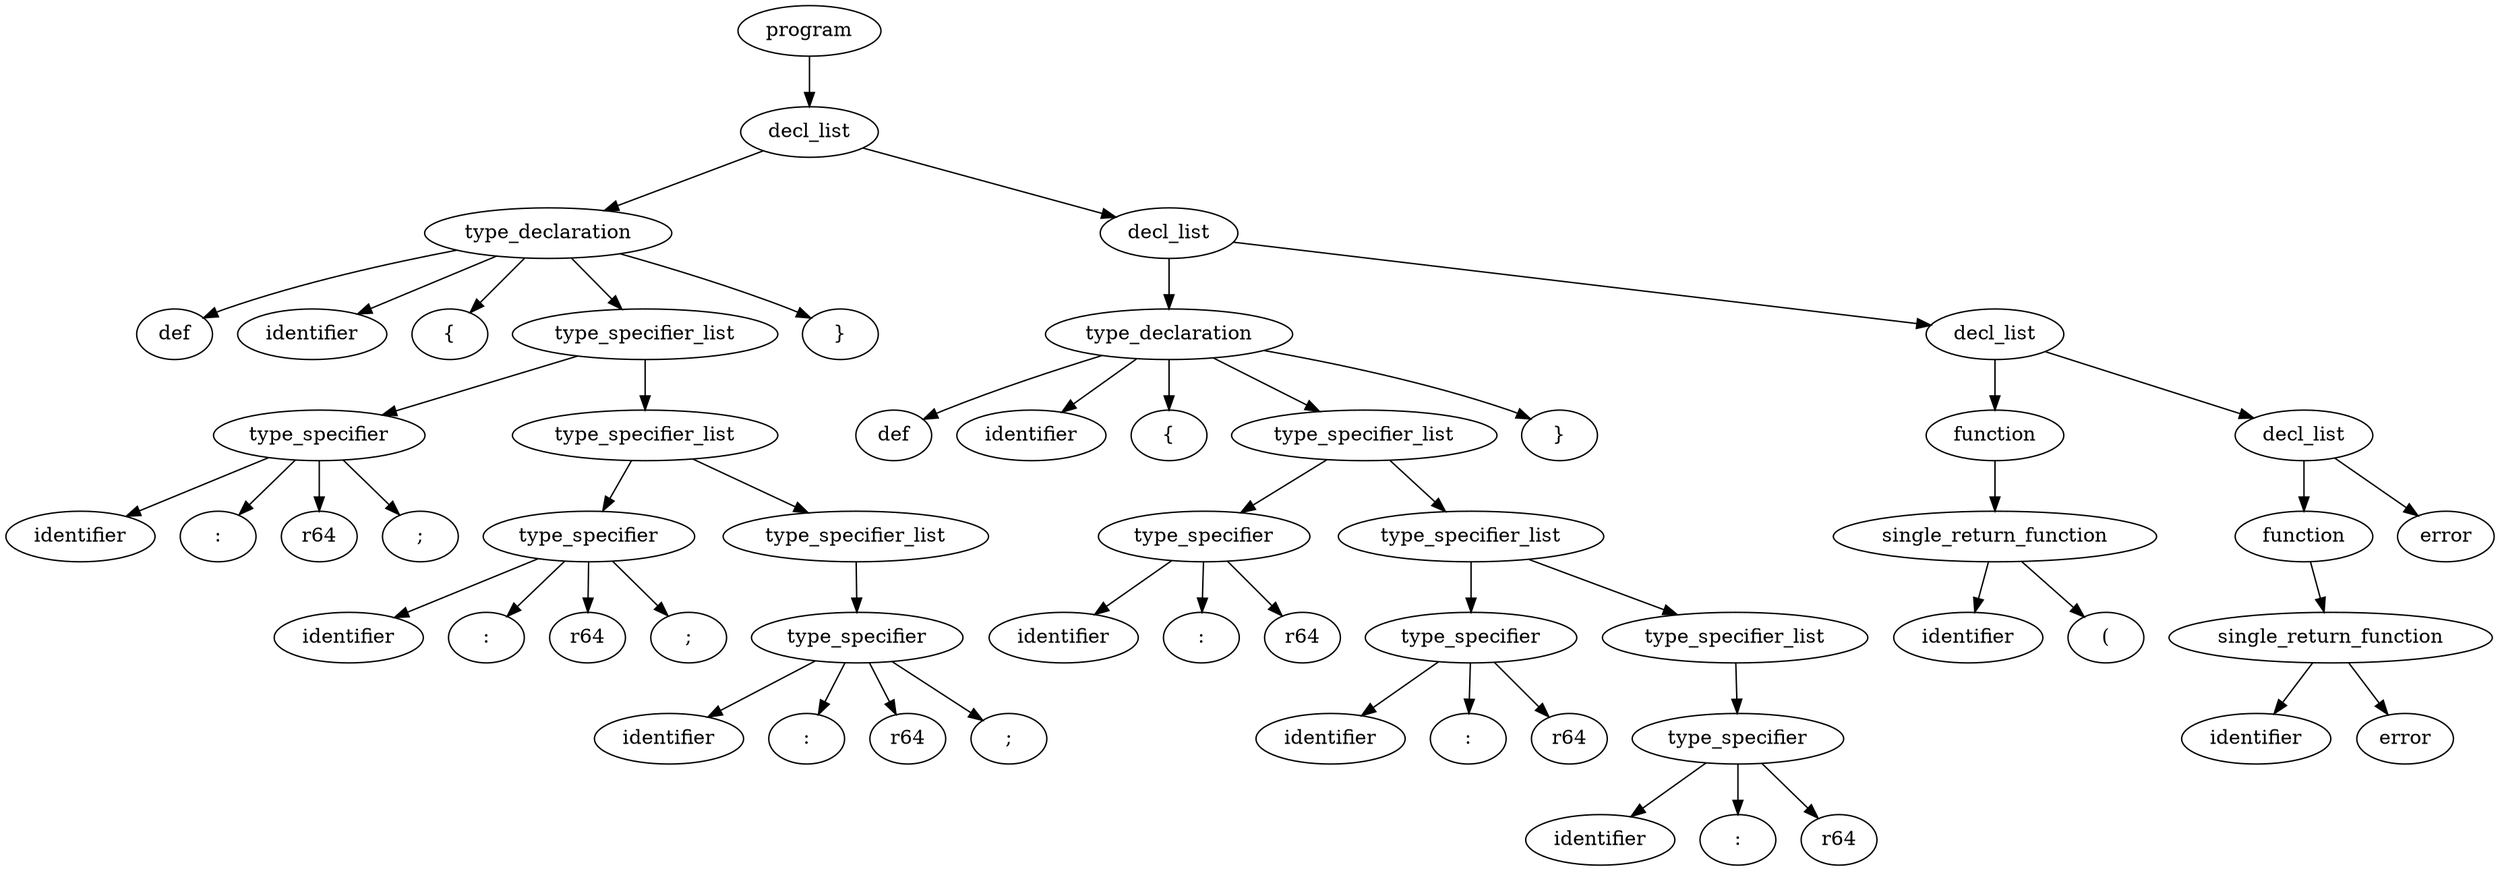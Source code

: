 digraph ast
{
	node1 [label="program"];
	node1 -> node2;
	node2 [label="decl_list"];
	node2 -> node3;
	node3 [label="type_declaration"];
	node3 -> node4;
	node4 [label="def"];
	node3 -> node5;
	node5 [label="identifier"];
	node3 -> node6;
	node6 [label="{"];
	node3 -> node7;
	node7 [label="type_specifier_list"];
	node7 -> node8;
	node8 [label="type_specifier"];
	node8 -> node9;
	node9 [label="identifier"];
	node8 -> node10;
	node10 [label=":"];
	node8 -> node11;
	node11 [label="r64"];
	node8 -> node12;
	node12 [label=";"];
	node7 -> node13;
	node13 [label="type_specifier_list"];
	node13 -> node14;
	node14 [label="type_specifier"];
	node14 -> node15;
	node15 [label="identifier"];
	node14 -> node16;
	node16 [label=":"];
	node14 -> node17;
	node17 [label="r64"];
	node14 -> node18;
	node18 [label=";"];
	node13 -> node19;
	node19 [label="type_specifier_list"];
	node19 -> node20;
	node20 [label="type_specifier"];
	node20 -> node21;
	node21 [label="identifier"];
	node20 -> node22;
	node22 [label=":"];
	node20 -> node23;
	node23 [label="r64"];
	node20 -> node24;
	node24 [label=";"];
	node3 -> node25;
	node25 [label="}"];
	node2 -> node26;
	node26 [label="decl_list"];
	node26 -> node27;
	node27 [label="type_declaration"];
	node27 -> node28;
	node28 [label="def"];
	node27 -> node29;
	node29 [label="identifier"];
	node27 -> node30;
	node30 [label="{"];
	node27 -> node31;
	node31 [label="type_specifier_list"];
	node31 -> node32;
	node32 [label="type_specifier"];
	node32 -> node33;
	node33 [label="identifier"];
	node32 -> node34;
	node34 [label=":"];
	node32 -> node35;
	node35 [label="r64"];
	node31 -> node36;
	node36 [label="type_specifier_list"];
	node36 -> node37;
	node37 [label="type_specifier"];
	node37 -> node38;
	node38 [label="identifier"];
	node37 -> node39;
	node39 [label=":"];
	node37 -> node40;
	node40 [label="r64"];
	node36 -> node41;
	node41 [label="type_specifier_list"];
	node41 -> node42;
	node42 [label="type_specifier"];
	node42 -> node43;
	node43 [label="identifier"];
	node42 -> node44;
	node44 [label=":"];
	node42 -> node45;
	node45 [label="r64"];
	node27 -> node46;
	node46 [label="}"];
	node26 -> node47;
	node47 [label="decl_list"];
	node47 -> node48;
	node48 [label="function"];
	node48 -> node49;
	node49 [label="single_return_function"];
	node49 -> node50;
	node50 [label="identifier"];
	node49 -> node51;
	node51 [label="("];
	node47 -> node52;
	node52 [label="decl_list"];
	node52 -> node53;
	node53 [label="function"];
	node53 -> node54;
	node54 [label="single_return_function"];
	node54 -> node55;
	node55 [label="identifier"];
	node54 -> node56;
	node56 [label="error"];
	node52 -> node57;
	node57 [label="error"];
}
